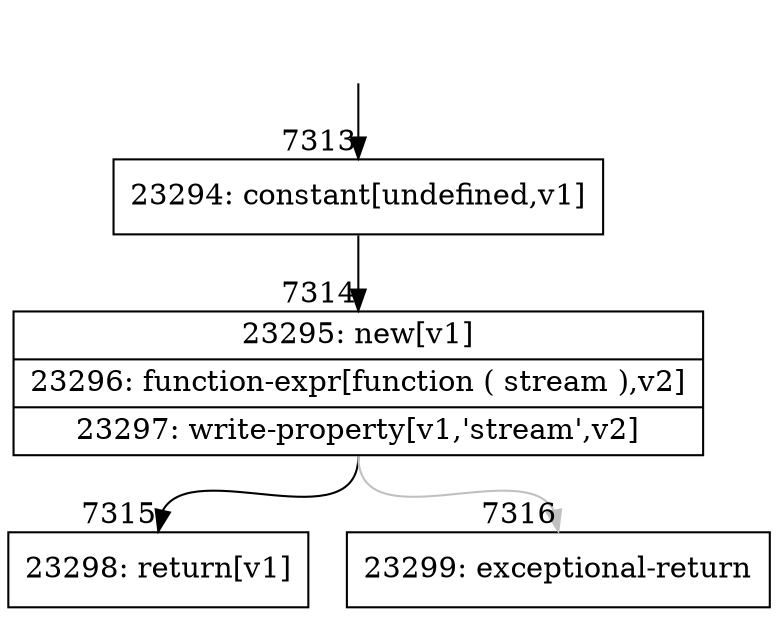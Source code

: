digraph {
rankdir="TD"
BB_entry676[shape=none,label=""];
BB_entry676 -> BB7313 [tailport=s, headport=n, headlabel="    7313"]
BB7313 [shape=record label="{23294: constant[undefined,v1]}" ] 
BB7313 -> BB7314 [tailport=s, headport=n, headlabel="      7314"]
BB7314 [shape=record label="{23295: new[v1]|23296: function-expr[function ( stream ),v2]|23297: write-property[v1,'stream',v2]}" ] 
BB7314 -> BB7315 [tailport=s, headport=n, headlabel="      7315"]
BB7314 -> BB7316 [tailport=s, headport=n, color=gray, headlabel="      7316"]
BB7315 [shape=record label="{23298: return[v1]}" ] 
BB7316 [shape=record label="{23299: exceptional-return}" ] 
//#$~ 4252
}
